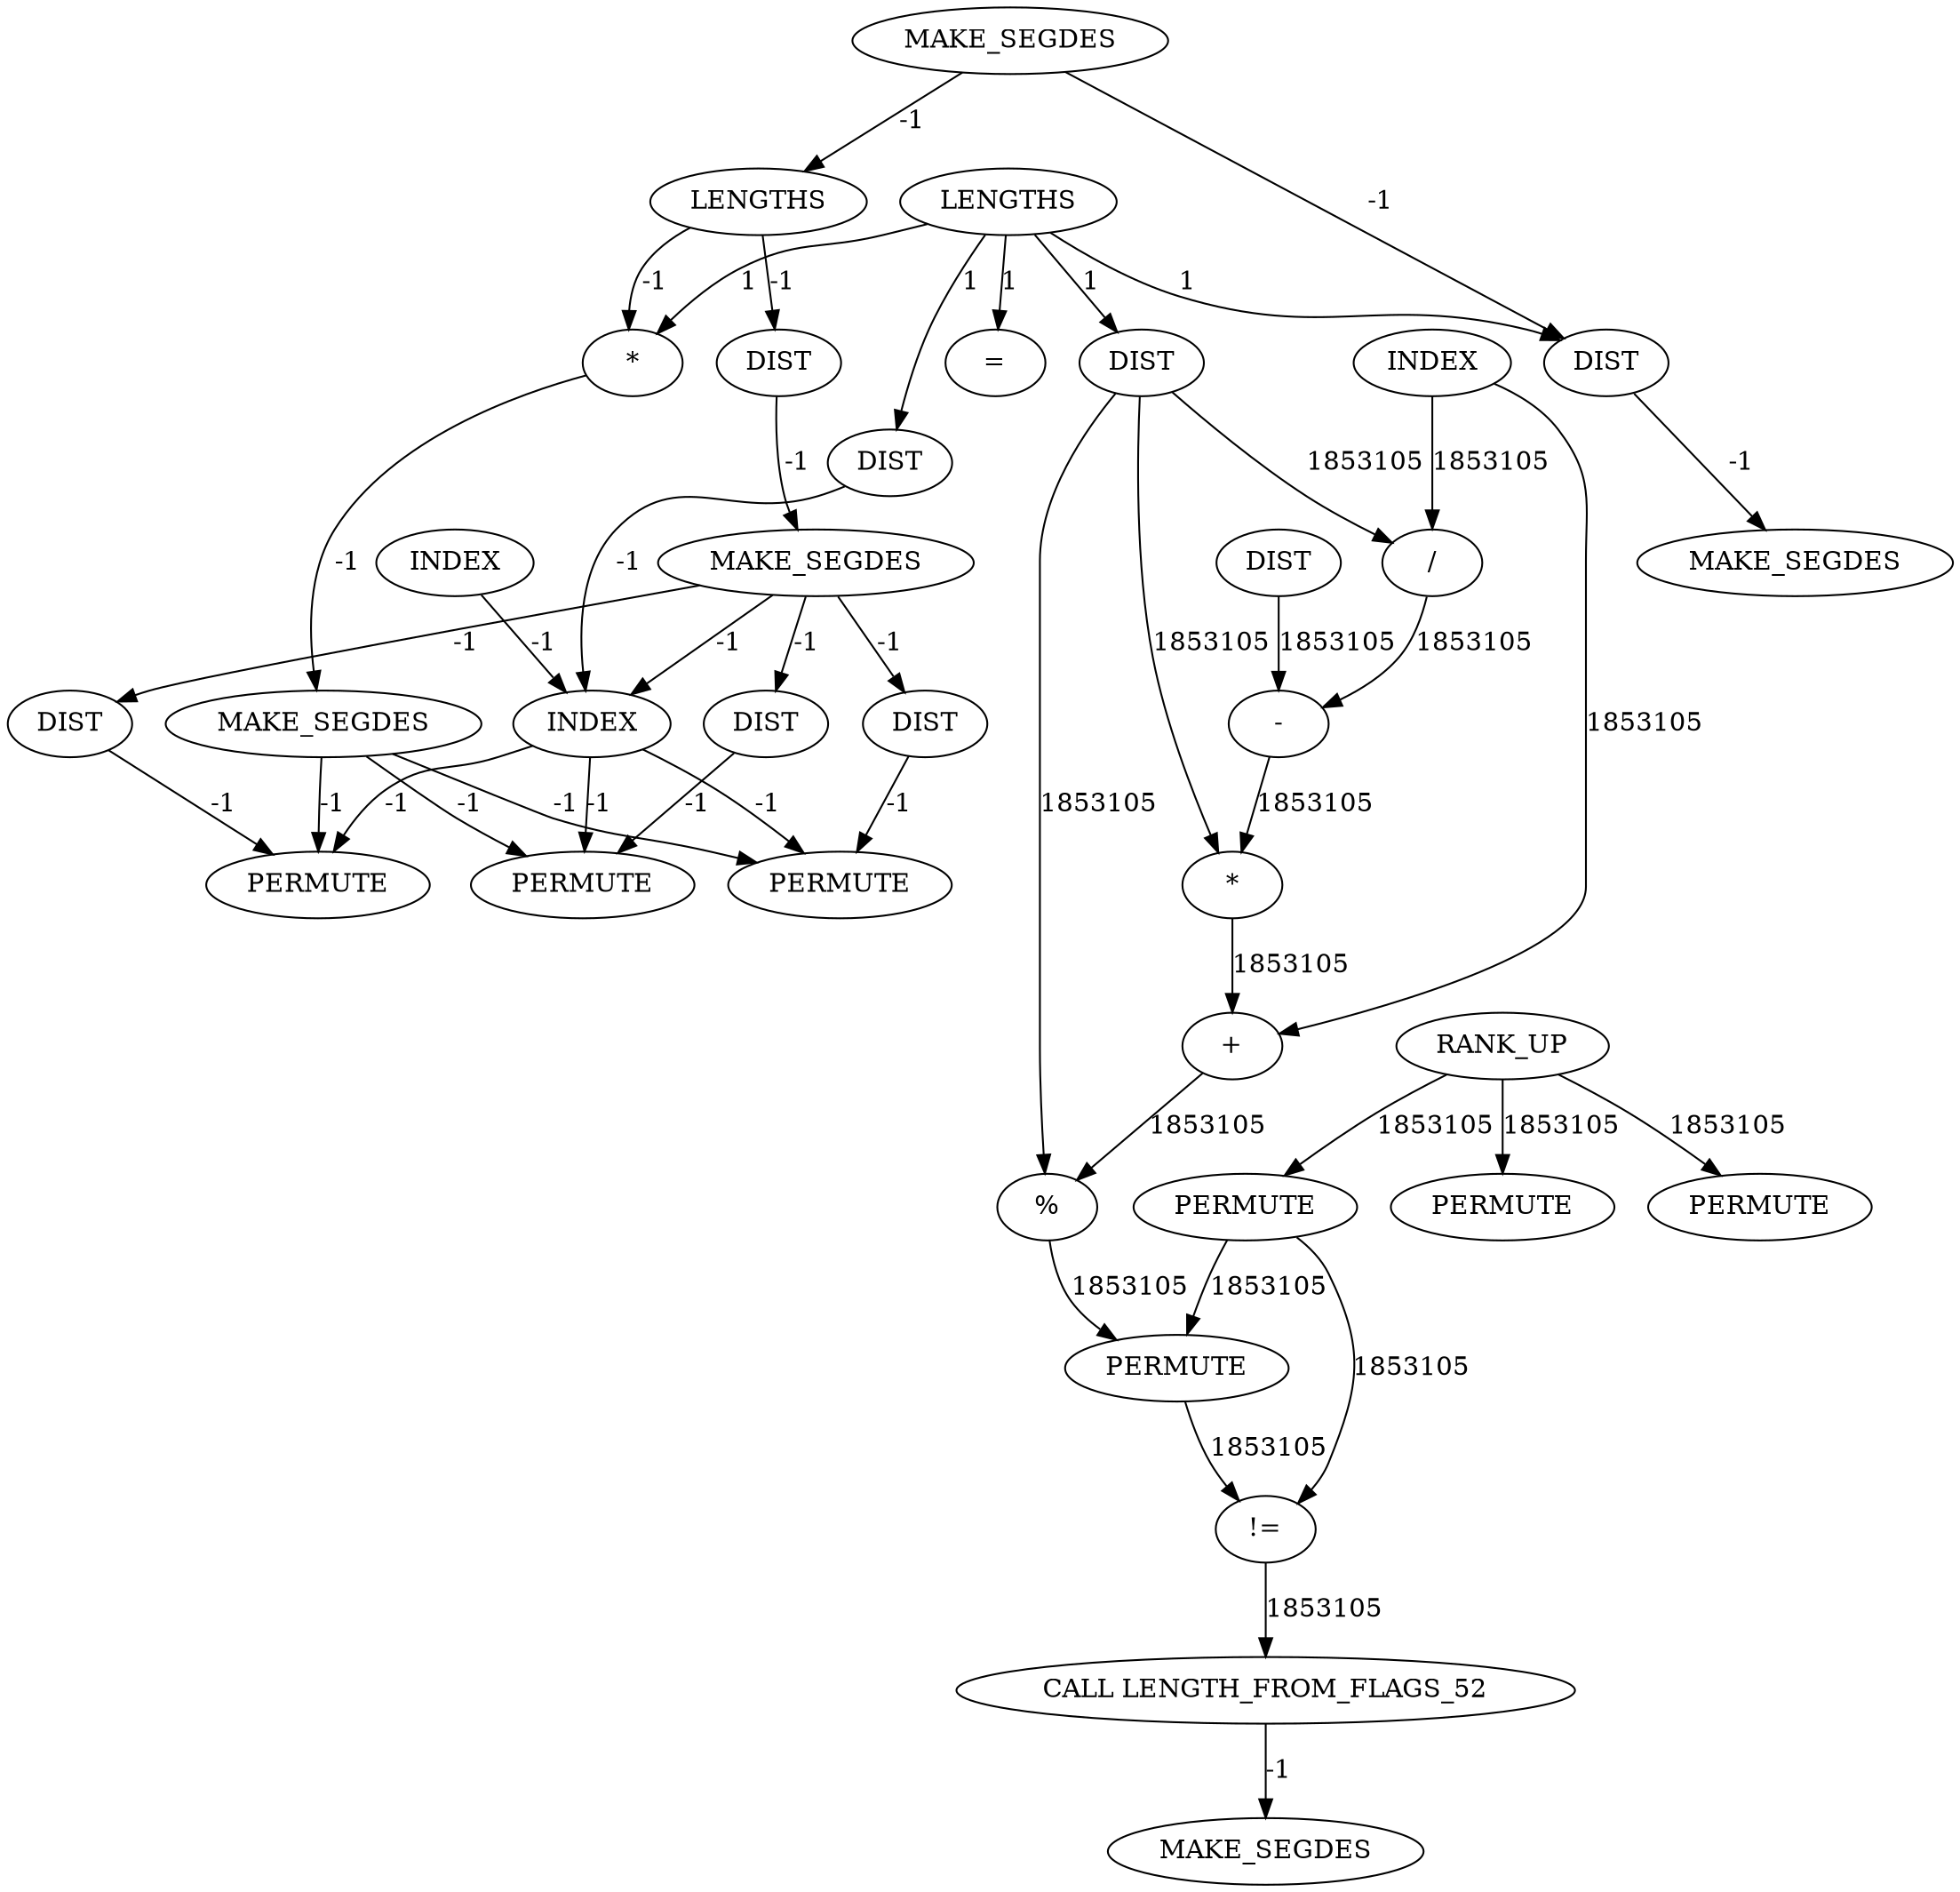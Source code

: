 digraph {
	cg_A_INST_10552 [label=DIST cost=0]
	cg_A_INST_10634 [label=PERMUTE cost=11365932]
	cg_A_INST_10549 [label=INDEX cost=0]
	cg_A_INST_10604 [label=PERMUTE cost=0]
	cg_A_INST_10680 [label=INDEX cost=903]
	cg_A_INST_10480 [label=LENGTHS cost=2021]
	cg_A_INST_10728 [label=PERMUTE cost=5648394]
	cg_A_INST_10650 [label=PERMUTE cost=12760207]
	cg_A_INST_10687 [label=DIST cost=430]
	cg_A_INST_10556 [label=INDEX cost=0]
	cg_A_INST_10615 [label=MAKE_SEGDES cost=0]
	cg_A_INST_10620 [label=RANK_UP cost=6207781]
	cg_A_INST_10576 [label=PERMUTE cost=0]
	cg_A_INST_10560 [label=MAKE_SEGDES cost=0]
	cg_A_INST_10559 [label="*" cost=0]
	cg_A_INST_686 [label="CALL LENGTH_FROM_FLAGS_52" cost=0]
	cg_A_INST_683 [label="!=" cost=3160328]
	cg_A_INST_651 [label="=" cost=2451]
	cg_A_INST_10533 [label=DIST cost=0]
	cg_A_INST_10541 [label=DIST cost=0]
	cg_A_INST_10699 [label=DIST cost=43]
	cg_A_INST_10713 [label="*" cost=8517053]
	cg_A_INST_10614 [label=DIST cost=0]
	cg_A_INST_10486 [label=LENGTHS cost=0]
	cg_A_INST_10592 [label=PERMUTE cost=0]
	cg_A_INST_10481 [label=MAKE_SEGDES cost=0]
	cg_A_INST_10504 [label=MAKE_SEGDES cost=0]
	cg_A_INST_10519 [label=DIST cost=0]
	cg_A_INST_10707 [label="/" cost=19564183]
	cg_A_INST_10740 [label=MAKE_SEGDES cost=4816]
	cg_A_INST_10710 [label="-" cost=8442276]
	cg_A_INST_10496 [label=DIST cost=0]
	cg_A_INST_10716 [label="+" cost=5681418]
	cg_A_INST_10720 [label="%" cost=8913771]
	cg_A_INST_10662 [label=PERMUTE cost=11597960]
	cg_A_INST_10552 -> cg_A_INST_10556 [label=-1 cost=-1]
	cg_A_INST_10634 -> cg_A_INST_10728 [label=1853105 cost=1853105]
	cg_A_INST_10634 -> cg_A_INST_683 [label=1853105 cost=1853105]
	cg_A_INST_10549 -> cg_A_INST_10556 [label=-1 cost=-1]
	cg_A_INST_10680 -> cg_A_INST_10707 [label=1853105 cost=1853105]
	cg_A_INST_10680 -> cg_A_INST_10716 [label=1853105 cost=1853105]
	cg_A_INST_10480 -> cg_A_INST_651 [label=1 cost=1]
	cg_A_INST_10480 -> cg_A_INST_10552 [label=1 cost=1]
	cg_A_INST_10480 -> cg_A_INST_10559 [label=1 cost=1]
	cg_A_INST_10480 -> cg_A_INST_10614 [label=1 cost=1]
	cg_A_INST_10480 -> cg_A_INST_10687 [label=1 cost=1]
	cg_A_INST_10728 -> cg_A_INST_683 [label=1853105 cost=1853105]
	cg_A_INST_10687 -> cg_A_INST_10707 [label=1853105 cost=1853105]
	cg_A_INST_10687 -> cg_A_INST_10713 [label=1853105 cost=1853105]
	cg_A_INST_10687 -> cg_A_INST_10720 [label=1853105 cost=1853105]
	cg_A_INST_10556 -> cg_A_INST_10576 [label=-1 cost=-1]
	cg_A_INST_10556 -> cg_A_INST_10592 [label=-1 cost=-1]
	cg_A_INST_10556 -> cg_A_INST_10604 [label=-1 cost=-1]
	cg_A_INST_10620 -> cg_A_INST_10634 [label=1853105 cost=1853105]
	cg_A_INST_10620 -> cg_A_INST_10650 [label=1853105 cost=1853105]
	cg_A_INST_10620 -> cg_A_INST_10662 [label=1853105 cost=1853105]
	cg_A_INST_10560 -> cg_A_INST_10576 [label=-1 cost=-1]
	cg_A_INST_10560 -> cg_A_INST_10592 [label=-1 cost=-1]
	cg_A_INST_10560 -> cg_A_INST_10604 [label=-1 cost=-1]
	cg_A_INST_10559 -> cg_A_INST_10560 [label=-1 cost=-1]
	cg_A_INST_686 -> cg_A_INST_10740 [label=-1 cost=-1]
	cg_A_INST_683 -> cg_A_INST_686 [label=1853105 cost=1853105]
	cg_A_INST_10533 -> cg_A_INST_10592 [label=-1 cost=-1]
	cg_A_INST_10541 -> cg_A_INST_10604 [label=-1 cost=-1]
	cg_A_INST_10699 -> cg_A_INST_10710 [label=1853105 cost=1853105]
	cg_A_INST_10713 -> cg_A_INST_10716 [label=1853105 cost=1853105]
	cg_A_INST_10614 -> cg_A_INST_10615 [label=-1 cost=-1]
	cg_A_INST_10486 -> cg_A_INST_10496 [label=-1 cost=-1]
	cg_A_INST_10486 -> cg_A_INST_10559 [label=-1 cost=-1]
	cg_A_INST_10481 -> cg_A_INST_10486 [label=-1 cost=-1]
	cg_A_INST_10481 -> cg_A_INST_10614 [label=-1 cost=-1]
	cg_A_INST_10504 -> cg_A_INST_10519 [label=-1 cost=-1]
	cg_A_INST_10504 -> cg_A_INST_10533 [label=-1 cost=-1]
	cg_A_INST_10504 -> cg_A_INST_10541 [label=-1 cost=-1]
	cg_A_INST_10504 -> cg_A_INST_10556 [label=-1 cost=-1]
	cg_A_INST_10519 -> cg_A_INST_10576 [label=-1 cost=-1]
	cg_A_INST_10707 -> cg_A_INST_10710 [label=1853105 cost=1853105]
	cg_A_INST_10710 -> cg_A_INST_10713 [label=1853105 cost=1853105]
	cg_A_INST_10496 -> cg_A_INST_10504 [label=-1 cost=-1]
	cg_A_INST_10716 -> cg_A_INST_10720 [label=1853105 cost=1853105]
	cg_A_INST_10720 -> cg_A_INST_10728 [label=1853105 cost=1853105]
}
